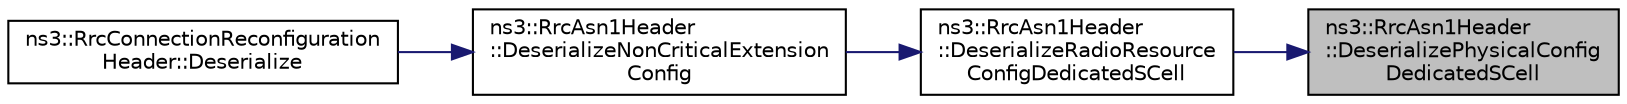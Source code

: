 digraph "ns3::RrcAsn1Header::DeserializePhysicalConfigDedicatedSCell"
{
 // LATEX_PDF_SIZE
  edge [fontname="Helvetica",fontsize="10",labelfontname="Helvetica",labelfontsize="10"];
  node [fontname="Helvetica",fontsize="10",shape=record];
  rankdir="RL";
  Node1 [label="ns3::RrcAsn1Header\l::DeserializePhysicalConfig\lDedicatedSCell",height=0.2,width=0.4,color="black", fillcolor="grey75", style="filled", fontcolor="black",tooltip="Deserialize physical config dedicated SCell function."];
  Node1 -> Node2 [dir="back",color="midnightblue",fontsize="10",style="solid",fontname="Helvetica"];
  Node2 [label="ns3::RrcAsn1Header\l::DeserializeRadioResource\lConfigDedicatedSCell",height=0.2,width=0.4,color="black", fillcolor="white", style="filled",URL="$classns3_1_1_rrc_asn1_header.html#aeac68f6bb7da71ce3f9b6b68df410e60",tooltip="Deserialize radio resource config dedicated SCell function."];
  Node2 -> Node3 [dir="back",color="midnightblue",fontsize="10",style="solid",fontname="Helvetica"];
  Node3 [label="ns3::RrcAsn1Header\l::DeserializeNonCriticalExtension\lConfig",height=0.2,width=0.4,color="black", fillcolor="white", style="filled",URL="$classns3_1_1_rrc_asn1_header.html#a3b0a2bd8687f3536ef2790786a935957",tooltip="Deserialize non critical extension config function."];
  Node3 -> Node4 [dir="back",color="midnightblue",fontsize="10",style="solid",fontname="Helvetica"];
  Node4 [label="ns3::RrcConnectionReconfiguration\lHeader::Deserialize",height=0.2,width=0.4,color="black", fillcolor="white", style="filled",URL="$classns3_1_1_rrc_connection_reconfiguration_header.html#a3de5336b7cbf44d26b57dd17183361be",tooltip=" "];
}
